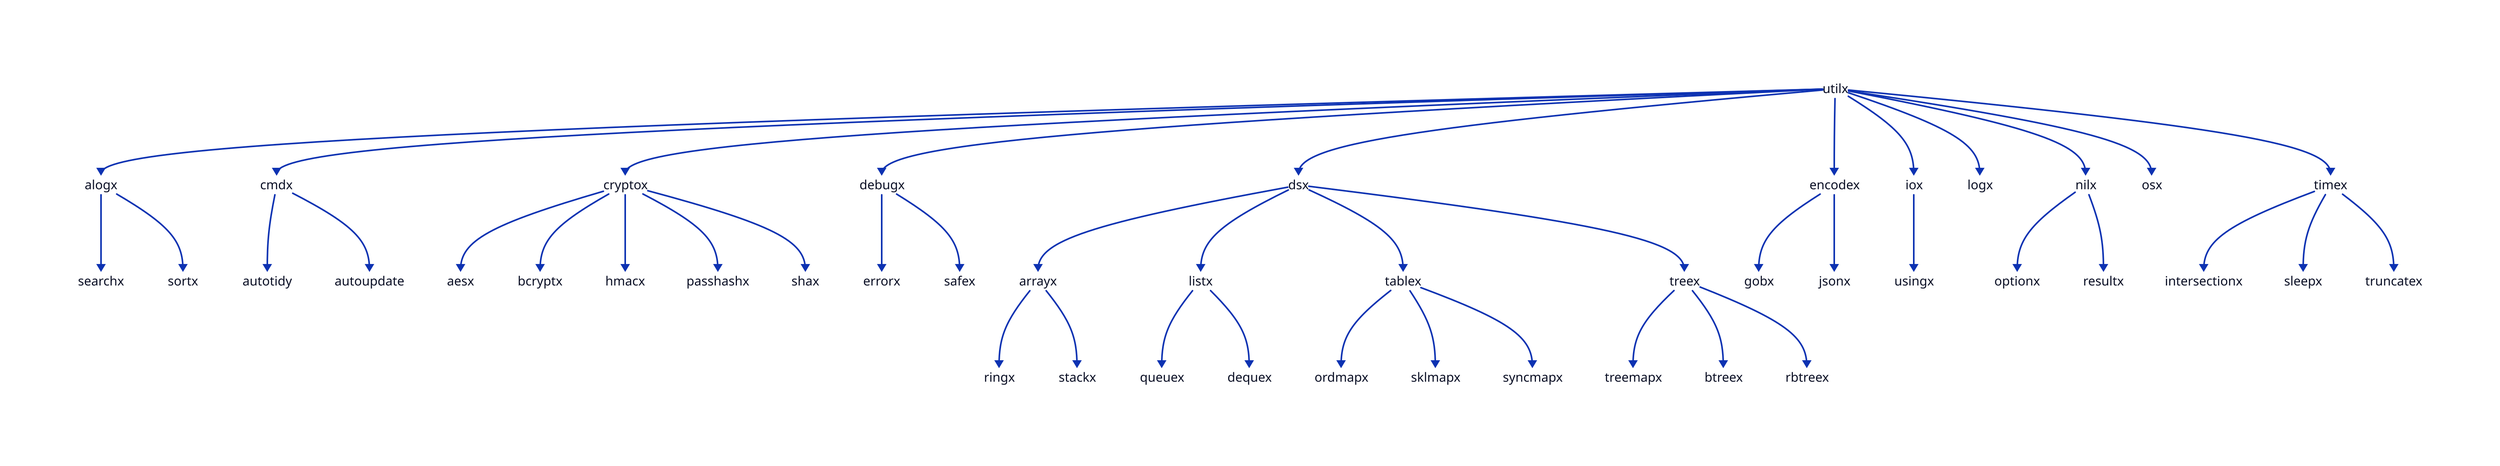 utilx.shape: text


# utilx
alogx.shape: text
utilx -> alogx

## algox
searchx.shape: text
alogx -> searchx
sortx.shape: text
alogx -> sortx

# utilx
cmdx.shape: text
utilx -> cmdx

## cmdx
autotidy.shape: text
cmdx -> autotidy
autoupdate.shape: text
cmdx -> autoupdate

# utilx
cryptox.shape: text
utilx -> cryptox

## cryptox
aesx.shape: text
cryptox -> aesx
bcryptx.shape: text
cryptox -> bcryptx
hmacx.shape: text
cryptox -> hmacx
passhashx.shape: text
cryptox -> passhashx
shax.shape: text
cryptox -> shax

# utilx
debugx.shape: text
utilx -> debugx

## debugx
errorx.shape: text
debugx -> errorx
safex.shape: text
debugx -> safex

# utilx
dsx.shape: text
utilx -> dsx

## dsx
arrayx.shape: text
dsx -> arrayx

### arrayx
ringx.shape: text
arrayx -> ringx
stackx.shape: text
arrayx -> stackx

listx.shape: text
dsx -> listx

### listx
queuex.shape: text
listx -> queuex
dequex.shape: text
listx -> dequex

tablex.shape: text
dsx -> tablex

### tablex
ordmapx.shape: text
tablex -> ordmapx
sklmapx.shape: text
tablex -> sklmapx
syncmapx.shape: text
tablex -> syncmapx

treex.shape: text
dsx -> treex

### treex
treemapx.shape: text
treex -> treemapx
btreex.shape: text
treex -> btreex
rbtreex.shape: text
treex -> rbtreex

# utilx
encodex.shape: text
utilx -> encodex

## encodex
gobx.shape: text
encodex -> gobx
jsonx.shape: text
encodex -> jsonx

# utilx
iox.shape: text
utilx -> iox

## iox
usingx.shape: text
iox -> usingx

# utilx
logx.shape: text
utilx -> logx

# utilx
nilx.shape: text
utilx -> nilx

## nilx
optionx.shape: text
nilx -> optionx
resultx.shape: text
nilx -> resultx

# utilx
osx.shape: text
utilx -> osx

# utilx
timex.shape: text
utilx -> timex

## timex
intersectionx.shape: text
timex -> intersectionx
sleepx.shape: text
timex -> sleepx
truncatex.shape: text
timex -> truncatex
